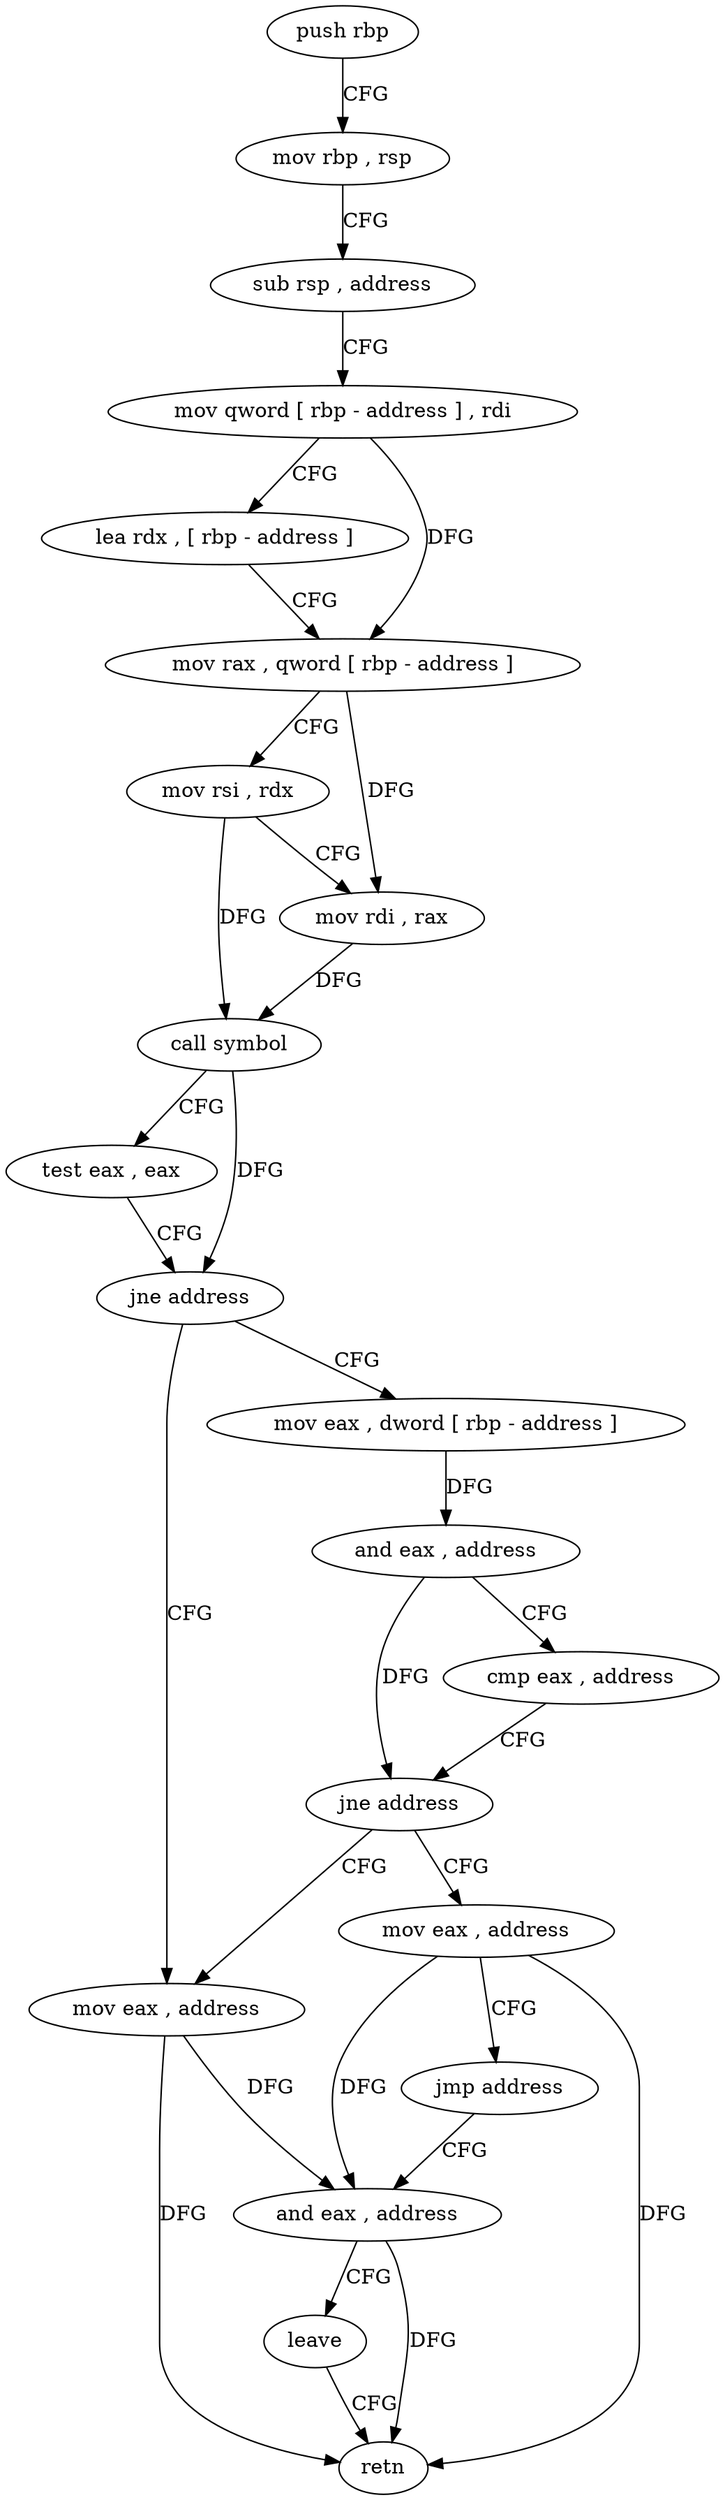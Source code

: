 digraph "func" {
"4326590" [label = "push rbp" ]
"4326591" [label = "mov rbp , rsp" ]
"4326594" [label = "sub rsp , address" ]
"4326601" [label = "mov qword [ rbp - address ] , rdi" ]
"4326608" [label = "lea rdx , [ rbp - address ]" ]
"4326615" [label = "mov rax , qword [ rbp - address ]" ]
"4326622" [label = "mov rsi , rdx" ]
"4326625" [label = "mov rdi , rax" ]
"4326628" [label = "call symbol" ]
"4326633" [label = "test eax , eax" ]
"4326635" [label = "jne address" ]
"4326659" [label = "mov eax , address" ]
"4326637" [label = "mov eax , dword [ rbp - address ]" ]
"4326664" [label = "and eax , address" ]
"4326640" [label = "and eax , address" ]
"4326645" [label = "cmp eax , address" ]
"4326650" [label = "jne address" ]
"4326652" [label = "mov eax , address" ]
"4326657" [label = "jmp address" ]
"4326667" [label = "leave" ]
"4326668" [label = "retn" ]
"4326590" -> "4326591" [ label = "CFG" ]
"4326591" -> "4326594" [ label = "CFG" ]
"4326594" -> "4326601" [ label = "CFG" ]
"4326601" -> "4326608" [ label = "CFG" ]
"4326601" -> "4326615" [ label = "DFG" ]
"4326608" -> "4326615" [ label = "CFG" ]
"4326615" -> "4326622" [ label = "CFG" ]
"4326615" -> "4326625" [ label = "DFG" ]
"4326622" -> "4326625" [ label = "CFG" ]
"4326622" -> "4326628" [ label = "DFG" ]
"4326625" -> "4326628" [ label = "DFG" ]
"4326628" -> "4326633" [ label = "CFG" ]
"4326628" -> "4326635" [ label = "DFG" ]
"4326633" -> "4326635" [ label = "CFG" ]
"4326635" -> "4326659" [ label = "CFG" ]
"4326635" -> "4326637" [ label = "CFG" ]
"4326659" -> "4326664" [ label = "DFG" ]
"4326659" -> "4326668" [ label = "DFG" ]
"4326637" -> "4326640" [ label = "DFG" ]
"4326664" -> "4326667" [ label = "CFG" ]
"4326664" -> "4326668" [ label = "DFG" ]
"4326640" -> "4326645" [ label = "CFG" ]
"4326640" -> "4326650" [ label = "DFG" ]
"4326645" -> "4326650" [ label = "CFG" ]
"4326650" -> "4326659" [ label = "CFG" ]
"4326650" -> "4326652" [ label = "CFG" ]
"4326652" -> "4326657" [ label = "CFG" ]
"4326652" -> "4326664" [ label = "DFG" ]
"4326652" -> "4326668" [ label = "DFG" ]
"4326657" -> "4326664" [ label = "CFG" ]
"4326667" -> "4326668" [ label = "CFG" ]
}
